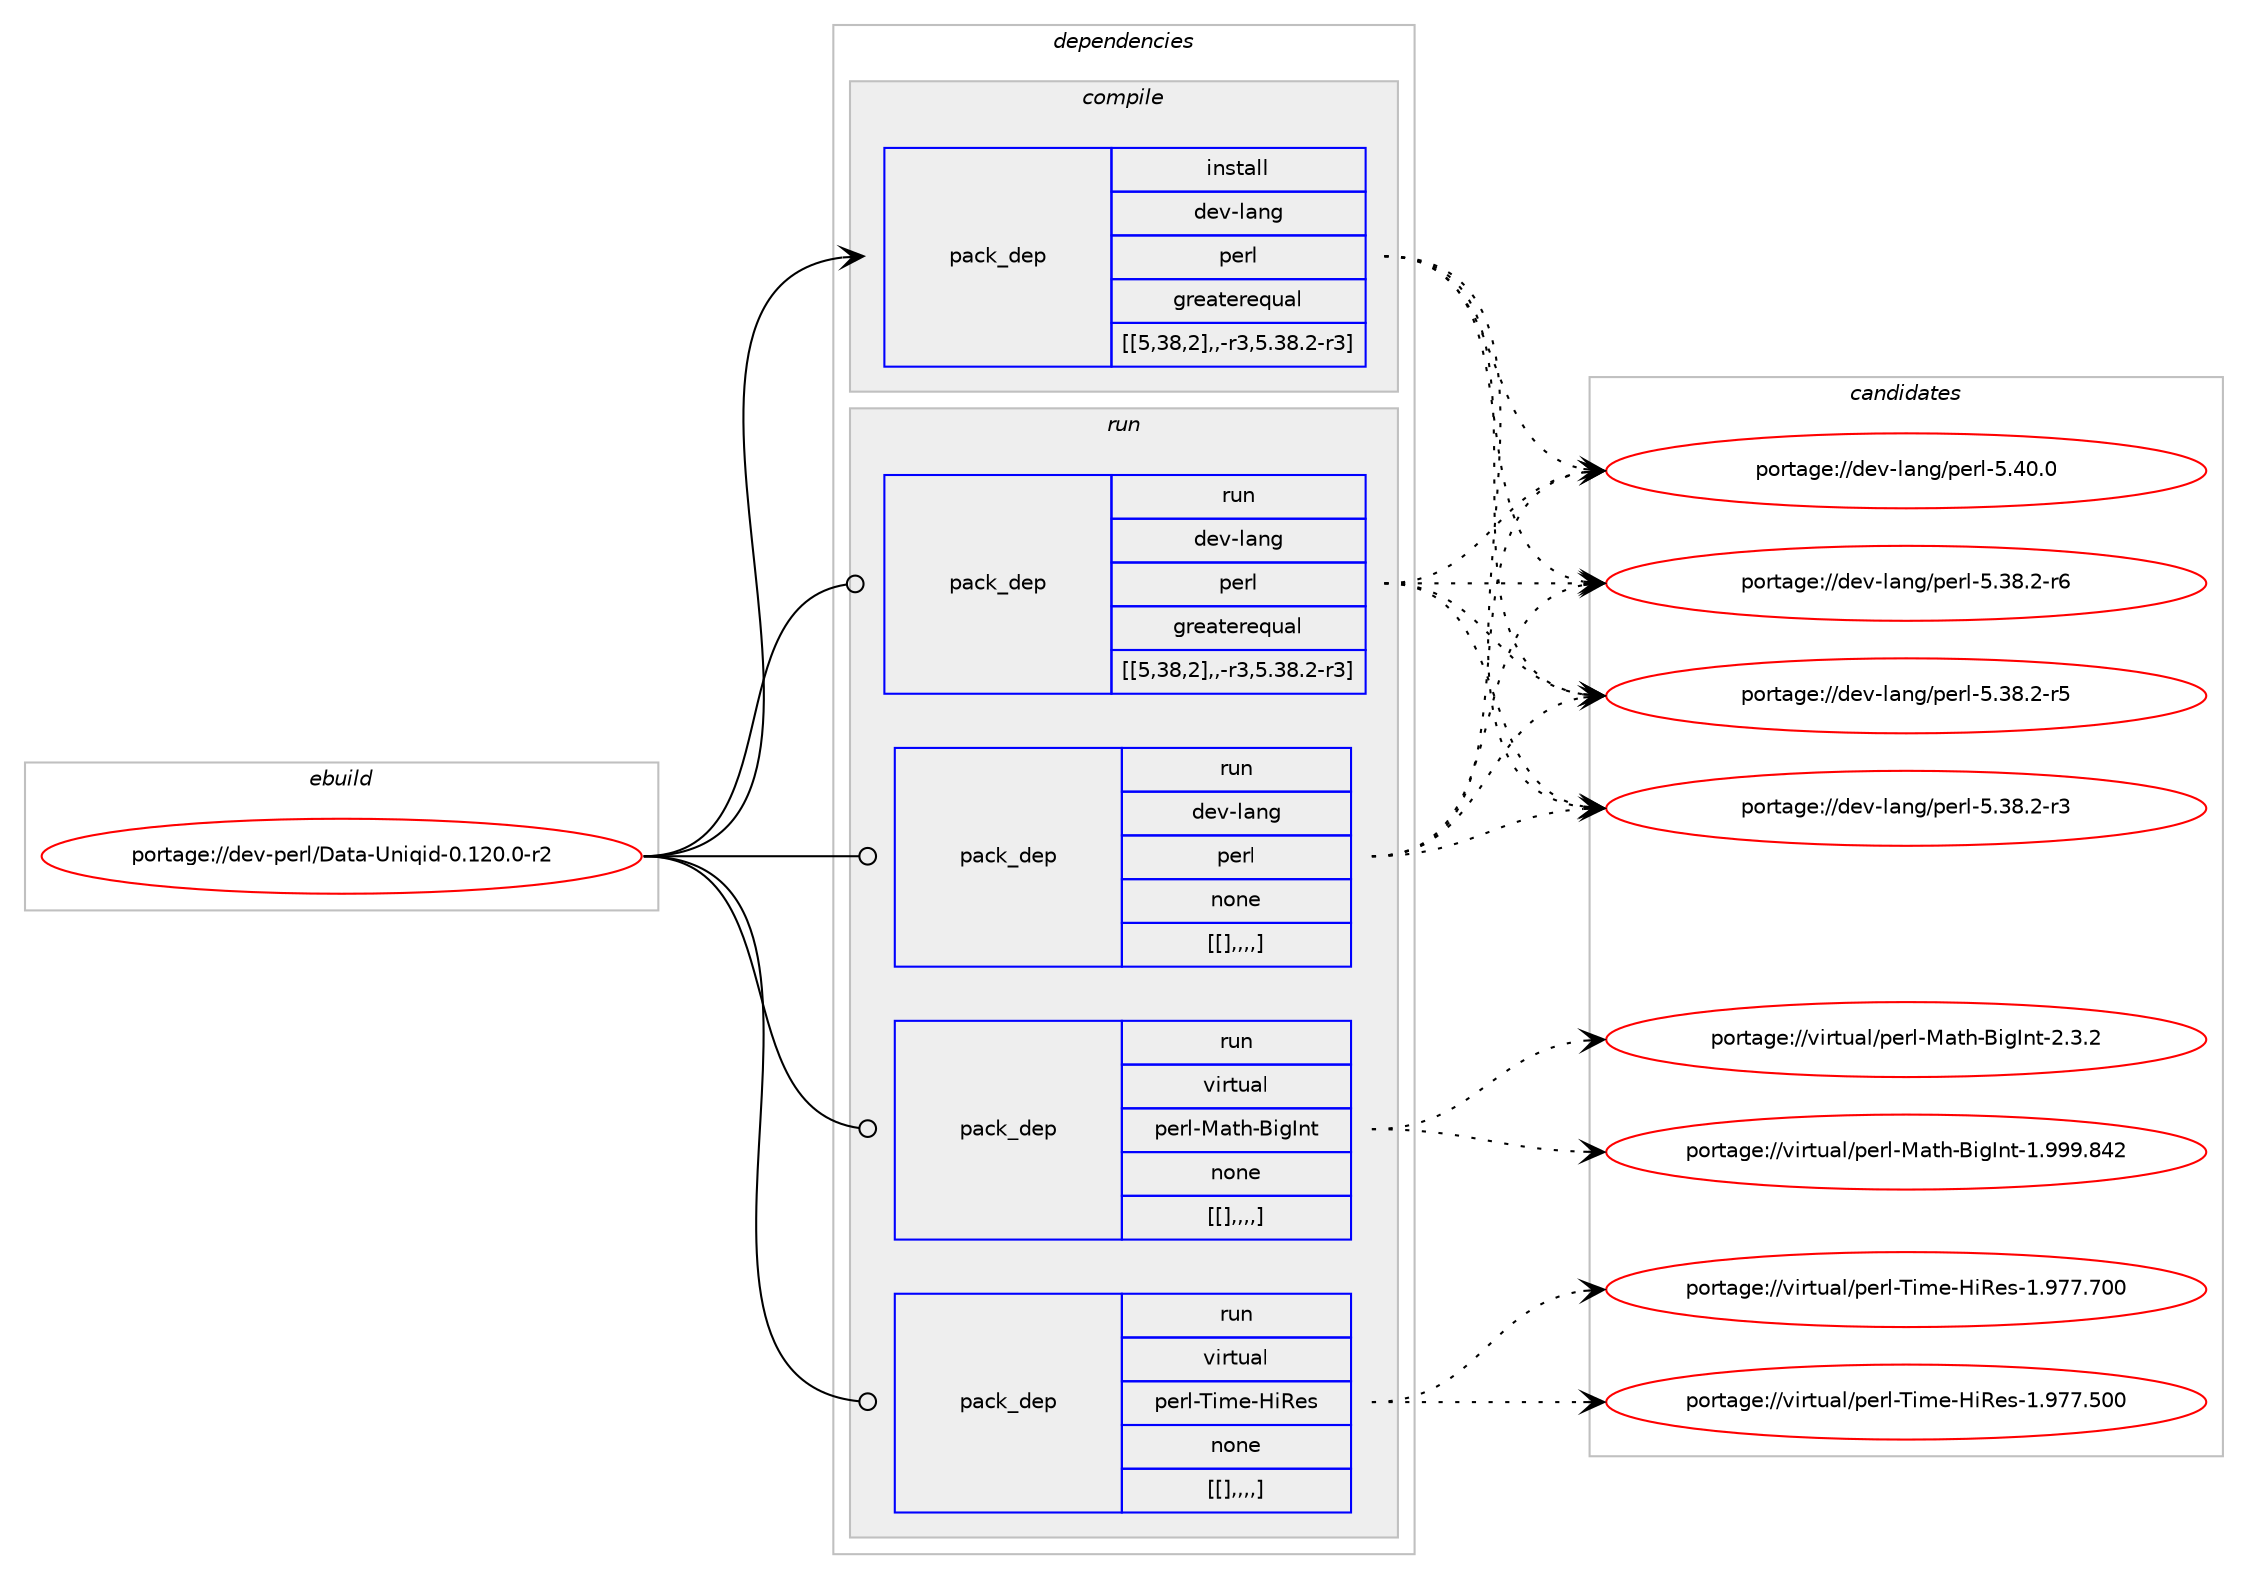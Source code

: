 digraph prolog {

# *************
# Graph options
# *************

newrank=true;
concentrate=true;
compound=true;
graph [rankdir=LR,fontname=Helvetica,fontsize=10,ranksep=1.5];#, ranksep=2.5, nodesep=0.2];
edge  [arrowhead=vee];
node  [fontname=Helvetica,fontsize=10];

# **********
# The ebuild
# **********

subgraph cluster_leftcol {
color=gray;
label=<<i>ebuild</i>>;
id [label="portage://dev-perl/Data-Uniqid-0.120.0-r2", color=red, width=4, href="../dev-perl/Data-Uniqid-0.120.0-r2.svg"];
}

# ****************
# The dependencies
# ****************

subgraph cluster_midcol {
color=gray;
label=<<i>dependencies</i>>;
subgraph cluster_compile {
fillcolor="#eeeeee";
style=filled;
label=<<i>compile</i>>;
subgraph pack97797 {
dependency129414 [label=<<TABLE BORDER="0" CELLBORDER="1" CELLSPACING="0" CELLPADDING="4" WIDTH="220"><TR><TD ROWSPAN="6" CELLPADDING="30">pack_dep</TD></TR><TR><TD WIDTH="110">install</TD></TR><TR><TD>dev-lang</TD></TR><TR><TD>perl</TD></TR><TR><TD>greaterequal</TD></TR><TR><TD>[[5,38,2],,-r3,5.38.2-r3]</TD></TR></TABLE>>, shape=none, color=blue];
}
id:e -> dependency129414:w [weight=20,style="solid",arrowhead="vee"];
}
subgraph cluster_compileandrun {
fillcolor="#eeeeee";
style=filled;
label=<<i>compile and run</i>>;
}
subgraph cluster_run {
fillcolor="#eeeeee";
style=filled;
label=<<i>run</i>>;
subgraph pack97798 {
dependency129415 [label=<<TABLE BORDER="0" CELLBORDER="1" CELLSPACING="0" CELLPADDING="4" WIDTH="220"><TR><TD ROWSPAN="6" CELLPADDING="30">pack_dep</TD></TR><TR><TD WIDTH="110">run</TD></TR><TR><TD>dev-lang</TD></TR><TR><TD>perl</TD></TR><TR><TD>greaterequal</TD></TR><TR><TD>[[5,38,2],,-r3,5.38.2-r3]</TD></TR></TABLE>>, shape=none, color=blue];
}
id:e -> dependency129415:w [weight=20,style="solid",arrowhead="odot"];
subgraph pack97799 {
dependency129416 [label=<<TABLE BORDER="0" CELLBORDER="1" CELLSPACING="0" CELLPADDING="4" WIDTH="220"><TR><TD ROWSPAN="6" CELLPADDING="30">pack_dep</TD></TR><TR><TD WIDTH="110">run</TD></TR><TR><TD>dev-lang</TD></TR><TR><TD>perl</TD></TR><TR><TD>none</TD></TR><TR><TD>[[],,,,]</TD></TR></TABLE>>, shape=none, color=blue];
}
id:e -> dependency129416:w [weight=20,style="solid",arrowhead="odot"];
subgraph pack97800 {
dependency129417 [label=<<TABLE BORDER="0" CELLBORDER="1" CELLSPACING="0" CELLPADDING="4" WIDTH="220"><TR><TD ROWSPAN="6" CELLPADDING="30">pack_dep</TD></TR><TR><TD WIDTH="110">run</TD></TR><TR><TD>virtual</TD></TR><TR><TD>perl-Math-BigInt</TD></TR><TR><TD>none</TD></TR><TR><TD>[[],,,,]</TD></TR></TABLE>>, shape=none, color=blue];
}
id:e -> dependency129417:w [weight=20,style="solid",arrowhead="odot"];
subgraph pack97801 {
dependency129418 [label=<<TABLE BORDER="0" CELLBORDER="1" CELLSPACING="0" CELLPADDING="4" WIDTH="220"><TR><TD ROWSPAN="6" CELLPADDING="30">pack_dep</TD></TR><TR><TD WIDTH="110">run</TD></TR><TR><TD>virtual</TD></TR><TR><TD>perl-Time-HiRes</TD></TR><TR><TD>none</TD></TR><TR><TD>[[],,,,]</TD></TR></TABLE>>, shape=none, color=blue];
}
id:e -> dependency129418:w [weight=20,style="solid",arrowhead="odot"];
}
}

# **************
# The candidates
# **************

subgraph cluster_choices {
rank=same;
color=gray;
label=<<i>candidates</i>>;

subgraph choice97797 {
color=black;
nodesep=1;
choice10010111845108971101034711210111410845534652484648 [label="portage://dev-lang/perl-5.40.0", color=red, width=4,href="../dev-lang/perl-5.40.0.svg"];
choice100101118451089711010347112101114108455346515646504511454 [label="portage://dev-lang/perl-5.38.2-r6", color=red, width=4,href="../dev-lang/perl-5.38.2-r6.svg"];
choice100101118451089711010347112101114108455346515646504511453 [label="portage://dev-lang/perl-5.38.2-r5", color=red, width=4,href="../dev-lang/perl-5.38.2-r5.svg"];
choice100101118451089711010347112101114108455346515646504511451 [label="portage://dev-lang/perl-5.38.2-r3", color=red, width=4,href="../dev-lang/perl-5.38.2-r3.svg"];
dependency129414:e -> choice10010111845108971101034711210111410845534652484648:w [style=dotted,weight="100"];
dependency129414:e -> choice100101118451089711010347112101114108455346515646504511454:w [style=dotted,weight="100"];
dependency129414:e -> choice100101118451089711010347112101114108455346515646504511453:w [style=dotted,weight="100"];
dependency129414:e -> choice100101118451089711010347112101114108455346515646504511451:w [style=dotted,weight="100"];
}
subgraph choice97798 {
color=black;
nodesep=1;
choice10010111845108971101034711210111410845534652484648 [label="portage://dev-lang/perl-5.40.0", color=red, width=4,href="../dev-lang/perl-5.40.0.svg"];
choice100101118451089711010347112101114108455346515646504511454 [label="portage://dev-lang/perl-5.38.2-r6", color=red, width=4,href="../dev-lang/perl-5.38.2-r6.svg"];
choice100101118451089711010347112101114108455346515646504511453 [label="portage://dev-lang/perl-5.38.2-r5", color=red, width=4,href="../dev-lang/perl-5.38.2-r5.svg"];
choice100101118451089711010347112101114108455346515646504511451 [label="portage://dev-lang/perl-5.38.2-r3", color=red, width=4,href="../dev-lang/perl-5.38.2-r3.svg"];
dependency129415:e -> choice10010111845108971101034711210111410845534652484648:w [style=dotted,weight="100"];
dependency129415:e -> choice100101118451089711010347112101114108455346515646504511454:w [style=dotted,weight="100"];
dependency129415:e -> choice100101118451089711010347112101114108455346515646504511453:w [style=dotted,weight="100"];
dependency129415:e -> choice100101118451089711010347112101114108455346515646504511451:w [style=dotted,weight="100"];
}
subgraph choice97799 {
color=black;
nodesep=1;
choice10010111845108971101034711210111410845534652484648 [label="portage://dev-lang/perl-5.40.0", color=red, width=4,href="../dev-lang/perl-5.40.0.svg"];
choice100101118451089711010347112101114108455346515646504511454 [label="portage://dev-lang/perl-5.38.2-r6", color=red, width=4,href="../dev-lang/perl-5.38.2-r6.svg"];
choice100101118451089711010347112101114108455346515646504511453 [label="portage://dev-lang/perl-5.38.2-r5", color=red, width=4,href="../dev-lang/perl-5.38.2-r5.svg"];
choice100101118451089711010347112101114108455346515646504511451 [label="portage://dev-lang/perl-5.38.2-r3", color=red, width=4,href="../dev-lang/perl-5.38.2-r3.svg"];
dependency129416:e -> choice10010111845108971101034711210111410845534652484648:w [style=dotted,weight="100"];
dependency129416:e -> choice100101118451089711010347112101114108455346515646504511454:w [style=dotted,weight="100"];
dependency129416:e -> choice100101118451089711010347112101114108455346515646504511453:w [style=dotted,weight="100"];
dependency129416:e -> choice100101118451089711010347112101114108455346515646504511451:w [style=dotted,weight="100"];
}
subgraph choice97800 {
color=black;
nodesep=1;
choice1181051141161179710847112101114108457797116104456610510373110116455046514650 [label="portage://virtual/perl-Math-BigInt-2.3.2", color=red, width=4,href="../virtual/perl-Math-BigInt-2.3.2.svg"];
choice118105114116117971084711210111410845779711610445661051037311011645494657575746565250 [label="portage://virtual/perl-Math-BigInt-1.999.842", color=red, width=4,href="../virtual/perl-Math-BigInt-1.999.842.svg"];
dependency129417:e -> choice1181051141161179710847112101114108457797116104456610510373110116455046514650:w [style=dotted,weight="100"];
dependency129417:e -> choice118105114116117971084711210111410845779711610445661051037311011645494657575746565250:w [style=dotted,weight="100"];
}
subgraph choice97801 {
color=black;
nodesep=1;
choice1181051141161179710847112101114108458410510910145721058210111545494657555546554848 [label="portage://virtual/perl-Time-HiRes-1.977.700", color=red, width=4,href="../virtual/perl-Time-HiRes-1.977.700.svg"];
choice1181051141161179710847112101114108458410510910145721058210111545494657555546534848 [label="portage://virtual/perl-Time-HiRes-1.977.500", color=red, width=4,href="../virtual/perl-Time-HiRes-1.977.500.svg"];
dependency129418:e -> choice1181051141161179710847112101114108458410510910145721058210111545494657555546554848:w [style=dotted,weight="100"];
dependency129418:e -> choice1181051141161179710847112101114108458410510910145721058210111545494657555546534848:w [style=dotted,weight="100"];
}
}

}
